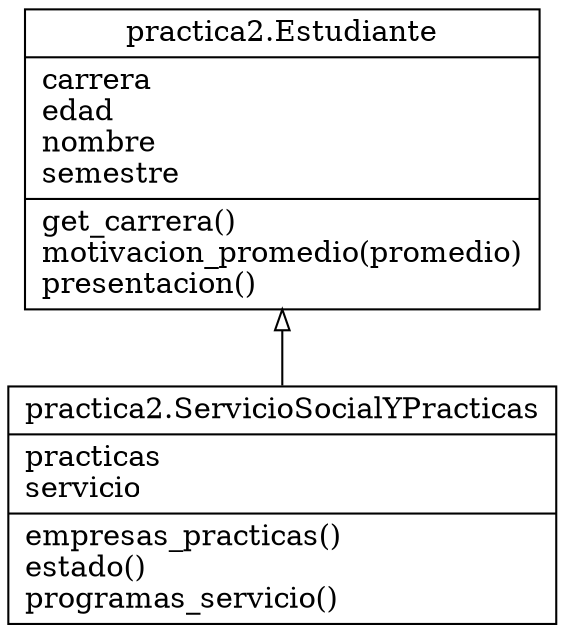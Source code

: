digraph "classes" {
charset="utf-8"
rankdir=BT
"0" [label="{practica2.Estudiante|carrera\ledad\lnombre\lsemestre\l|get_carrera()\lmotivacion_promedio(promedio)\lpresentacion()\l}", shape="record"];
"1" [label="{practica2.ServicioSocialYPracticas|practicas\lservicio\l|empresas_practicas()\lestado()\lprogramas_servicio()\l}", shape="record"];
"1" -> "0" [arrowhead="empty", arrowtail="none"];
}
